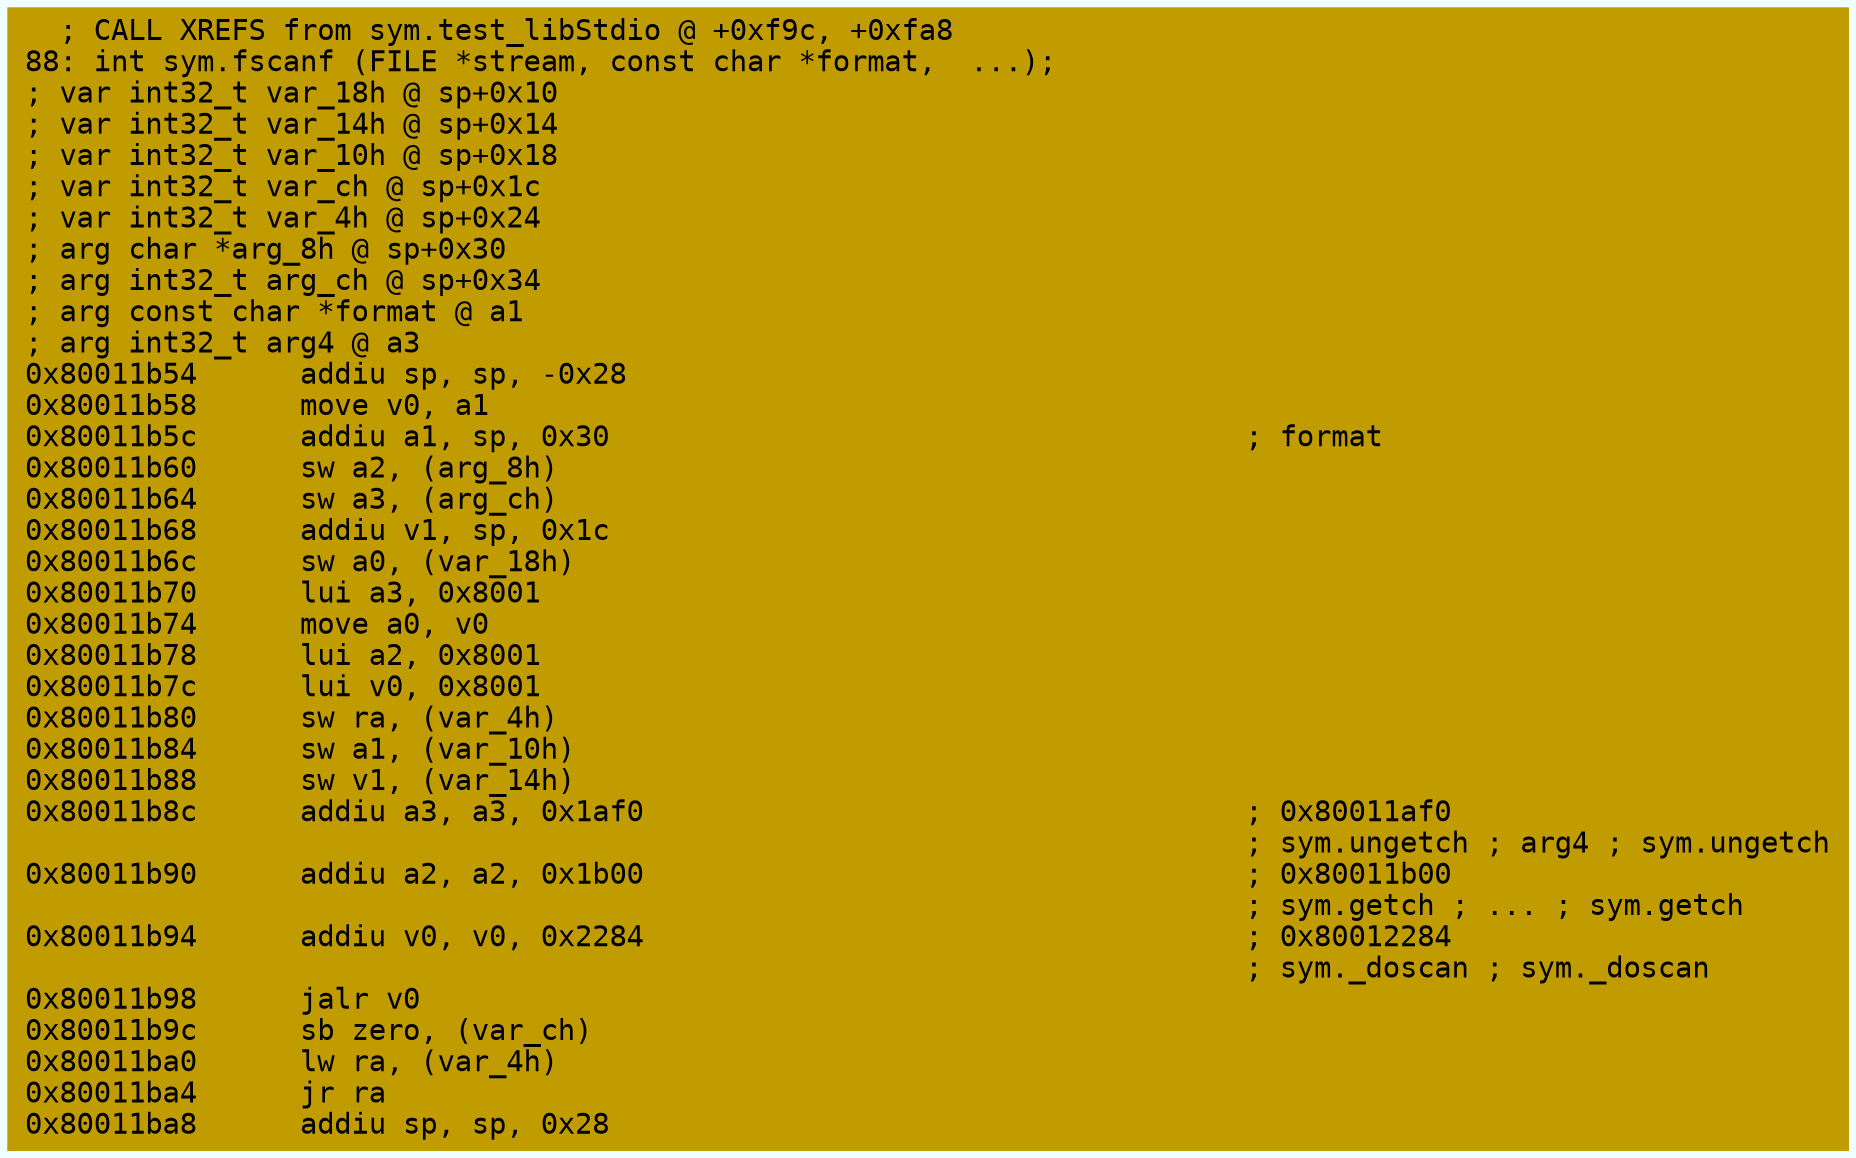 digraph code {
	graph [bgcolor=azure fontsize=8 fontname="Courier" splines="ortho"];
	node [fillcolor=gray style=filled shape=box];
	edge [arrowhead="normal"];
	"0x80011b54" [URL="sym.fscanf/0x80011b54", fillcolor="#c19c00",color="#c19c00", fontname="Courier",label="  ; CALL XREFS from sym.test_libStdio @ +0xf9c, +0xfa8\l88: int sym.fscanf (FILE *stream, const char *format,  ...);\l; var int32_t var_18h @ sp+0x10\l; var int32_t var_14h @ sp+0x14\l; var int32_t var_10h @ sp+0x18\l; var int32_t var_ch @ sp+0x1c\l; var int32_t var_4h @ sp+0x24\l; arg char *arg_8h @ sp+0x30\l; arg int32_t arg_ch @ sp+0x34\l; arg const char *format @ a1\l; arg int32_t arg4 @ a3\l0x80011b54      addiu sp, sp, -0x28\l0x80011b58      move v0, a1\l0x80011b5c      addiu a1, sp, 0x30                                     ; format\l0x80011b60      sw a2, (arg_8h)\l0x80011b64      sw a3, (arg_ch)\l0x80011b68      addiu v1, sp, 0x1c\l0x80011b6c      sw a0, (var_18h)\l0x80011b70      lui a3, 0x8001\l0x80011b74      move a0, v0\l0x80011b78      lui a2, 0x8001\l0x80011b7c      lui v0, 0x8001\l0x80011b80      sw ra, (var_4h)\l0x80011b84      sw a1, (var_10h)\l0x80011b88      sw v1, (var_14h)\l0x80011b8c      addiu a3, a3, 0x1af0                                   ; 0x80011af0\l                                                                       ; sym.ungetch ; arg4 ; sym.ungetch\l0x80011b90      addiu a2, a2, 0x1b00                                   ; 0x80011b00\l                                                                       ; sym.getch ; ... ; sym.getch\l0x80011b94      addiu v0, v0, 0x2284                                   ; 0x80012284\l                                                                       ; sym._doscan ; sym._doscan\l0x80011b98      jalr v0\l0x80011b9c      sb zero, (var_ch)\l0x80011ba0      lw ra, (var_4h)\l0x80011ba4      jr ra\l0x80011ba8      addiu sp, sp, 0x28\l"]
}
